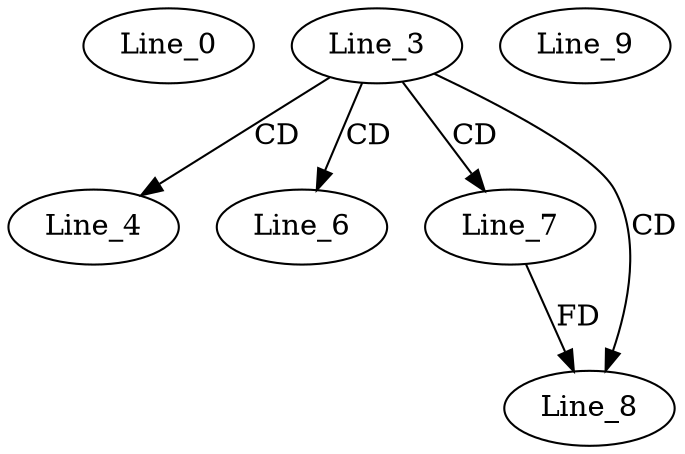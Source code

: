 digraph G {
  Line_0;
  Line_3;
  Line_4;
  Line_6;
  Line_7;
  Line_8;
  Line_8;
  Line_9;
  Line_9;
  Line_3 -> Line_4 [ label="CD" ];
  Line_3 -> Line_6 [ label="CD" ];
  Line_3 -> Line_7 [ label="CD" ];
  Line_3 -> Line_8 [ label="CD" ];
  Line_7 -> Line_8 [ label="FD" ];
}
